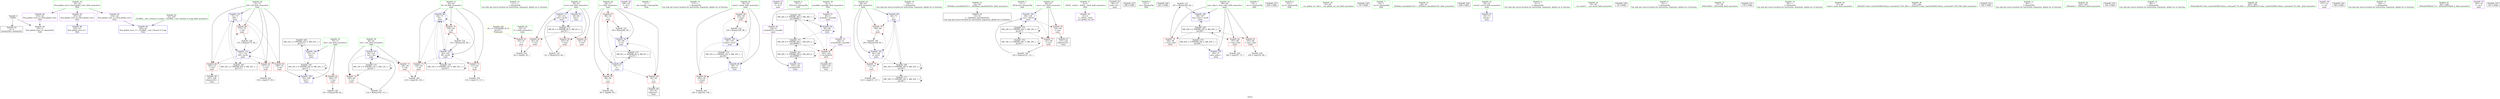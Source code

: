 digraph "SVFG" {
	label="SVFG";

	Node0x563228005c20 [shape=record,color=grey,label="{NodeID: 0\nNullPtr}"];
	Node0x563228005c20 -> Node0x563228023250[style=solid];
	Node0x563228005c20 -> Node0x5632280269f0[style=solid];
	Node0x563228034a40 [shape=record,color=black,label="{NodeID: 180\nMR_22V_2 = PHI(MR_22V_4, MR_22V_1, )\npts\{71 \}\n}"];
	Node0x563228034a40 -> Node0x563228027f50[style=dashed];
	Node0x563228023790 [shape=record,color=blue,label="{NodeID: 97\n60\<--110\nrow\<--dec\nmain\n}"];
	Node0x563228023790 -> Node0x563228025950[style=dashed];
	Node0x563228023790 -> Node0x563228025a20[style=dashed];
	Node0x563228023790 -> Node0x563228023790[style=dashed];
	Node0x563228023790 -> Node0x563228033140[style=dashed];
	Node0x5632280076b0 [shape=record,color=green,label="{NodeID: 14\n111\<--1\n\<--dummyObj\nCan only get source location for instruction, argument, global var or function.}"];
	Node0x563228028360 [shape=record,color=blue,label="{NodeID: 111\n54\<--211\ntest\<--inc56\nmain\n}"];
	Node0x563228028360 -> Node0x563228032240[style=dashed];
	Node0x5632280070a0 [shape=record,color=green,label="{NodeID: 28\n56\<--57\ni\<--i_field_insensitive\nmain\n}"];
	Node0x5632280070a0 -> Node0x563228025540[style=solid];
	Node0x5632280070a0 -> Node0x563228025610[style=solid];
	Node0x5632280070a0 -> Node0x5632280256e0[style=solid];
	Node0x5632280070a0 -> Node0x563228026c90[style=solid];
	Node0x5632280070a0 -> Node0x563228026e30[style=solid];
	Node0x563228023150 [shape=record,color=green,label="{NodeID: 42\n22\<--229\n_GLOBAL__sub_I_Krazul_0_0.cpp\<--_GLOBAL__sub_I_Krazul_0_0.cpp_field_insensitive\n}"];
	Node0x563228023150 -> Node0x5632280268f0[style=solid];
	Node0x563228024d60 [shape=record,color=purple,label="{NodeID: 56\n190\<--16\n\<--.str.2\nmain\n}"];
	Node0x56322802ae00 [shape=record,color=grey,label="{NodeID: 153\n211 = Binary(210, 80, )\n}"];
	Node0x56322802ae00 -> Node0x563228028360[style=solid];
	Node0x563228025950 [shape=record,color=red,label="{NodeID: 70\n109\<--60\n\<--row\nmain\n}"];
	Node0x563228025950 -> Node0x563228024590[style=solid];
	Node0x5632280264b0 [shape=record,color=red,label="{NodeID: 84\n160\<--72\n\<--i29\nmain\n}"];
	Node0x5632280264b0 -> Node0x5632280246e0[style=solid];
	Node0x563228004d30 [shape=record,color=green,label="{NodeID: 1\n7\<--1\n__dso_handle\<--dummyObj\nGlob }"];
	Node0x563228034f40 [shape=record,color=black,label="{NodeID: 181\nMR_24V_2 = PHI(MR_24V_4, MR_24V_1, )\npts\{73 \}\n}"];
	Node0x563228034f40 -> Node0x563228028020[style=dashed];
	Node0x563228023860 [shape=record,color=blue,label="{NodeID: 98\n62\<--75\ni8\<--\nmain\n}"];
	Node0x563228023860 -> Node0x563228025af0[style=dashed];
	Node0x563228023860 -> Node0x563228025bc0[style=dashed];
	Node0x563228023860 -> Node0x563228025c90[style=dashed];
	Node0x563228023860 -> Node0x563228023860[style=dashed];
	Node0x563228023860 -> Node0x563228023c70[style=dashed];
	Node0x563228023860 -> Node0x563228033640[style=dashed];
	Node0x563228007780 [shape=record,color=green,label="{NodeID: 15\n117\<--1\n\<--dummyObj\nCan only get source location for instruction, argument, global var or function.}"];
	Node0x563228022750 [shape=record,color=green,label="{NodeID: 29\n58\<--59\ntimes\<--times_field_insensitive\nmain\n}"];
	Node0x563228022750 -> Node0x5632280257b0[style=solid];
	Node0x563228022750 -> Node0x563228025880[style=solid];
	Node0x563228022750 -> Node0x5632280236c0[style=solid];
	Node0x563228022750 -> Node0x563228023d40[style=solid];
	Node0x563228023250 [shape=record,color=black,label="{NodeID: 43\n2\<--3\ndummyVal\<--dummyVal\n}"];
	Node0x563228024e30 [shape=record,color=purple,label="{NodeID: 57\n200\<--18\n\<--.str.3\nmain\n}"];
	Node0x56322802af80 [shape=record,color=grey,label="{NodeID: 154\n145 = Binary(144, 80, )\n}"];
	Node0x56322802af80 -> Node0x563228023c70[style=solid];
	Node0x563228025a20 [shape=record,color=red,label="{NodeID: 71\n129\<--60\n\<--row\nmain\n}"];
	Node0x563228025a20 -> Node0x56322802be80[style=solid];
	Node0x563228026580 [shape=record,color=red,label="{NodeID: 85\n169\<--72\n\<--i29\nmain\n}"];
	Node0x563228026580 -> Node0x5632280281c0[style=solid];
	Node0x563228007d10 [shape=record,color=green,label="{NodeID: 2\n10\<--1\n_ZSt3cin\<--dummyObj\nGlob }"];
	Node0x563228035440 [shape=record,color=black,label="{NodeID: 182\nMR_26V_2 = PHI(MR_26V_5, MR_26V_1, )\npts\{90000 \}\n}"];
	Node0x563228035440 -> Node0x563228026720[style=dashed];
	Node0x563228035440 -> Node0x563228026d60[style=dashed];
	Node0x563228035440 -> Node0x563228031d40[style=dashed];
	Node0x563228035440 -> Node0x563228035440[style=dashed];
	Node0x563228023930 [shape=record,color=blue,label="{NodeID: 99\n64\<--75\nj\<--\nmain\n}"];
	Node0x563228023930 -> Node0x563228025d60[style=dashed];
	Node0x563228023930 -> Node0x563228025e30[style=dashed];
	Node0x563228023930 -> Node0x563228023ba0[style=dashed];
	Node0x563228023930 -> Node0x563228031340[style=dashed];
	Node0x5632280081d0 [shape=record,color=green,label="{NodeID: 16\n136\<--1\n\<--dummyObj\nCan only get source location for instruction, argument, global var or function.}"];
	Node0x5632280227e0 [shape=record,color=green,label="{NodeID: 30\n60\<--61\nrow\<--row_field_insensitive\nmain\n}"];
	Node0x5632280227e0 -> Node0x563228025950[style=solid];
	Node0x5632280227e0 -> Node0x563228025a20[style=solid];
	Node0x5632280227e0 -> Node0x563228023790[style=solid];
	Node0x563228023350 [shape=record,color=black,label="{NodeID: 44\n33\<--34\n\<--_ZNSt8ios_base4InitD1Ev\nCan only get source location for instruction, argument, global var or function.}"];
	Node0x563228024f00 [shape=record,color=purple,label="{NodeID: 58\n233\<--20\nllvm.global_ctors_0\<--llvm.global_ctors\nGlob }"];
	Node0x563228024f00 -> Node0x5632280267f0[style=solid];
	Node0x56322802b100 [shape=record,color=grey,label="{NodeID: 155\n99 = Binary(98, 80, )\n}"];
	Node0x56322802b100 -> Node0x563228026e30[style=solid];
	Node0x563228025af0 [shape=record,color=red,label="{NodeID: 72\n115\<--62\n\<--i8\nmain\n}"];
	Node0x563228025af0 -> Node0x56322802b700[style=solid];
	Node0x563228031340 [shape=record,color=black,label="{NodeID: 169\nMR_16V_4 = PHI(MR_16V_6, MR_16V_3, )\npts\{65 \}\n}"];
	Node0x563228031340 -> Node0x563228023930[style=dashed];
	Node0x563228031340 -> Node0x563228031340[style=dashed];
	Node0x563228031340 -> Node0x563228033b40[style=dashed];
	Node0x563228026650 [shape=record,color=red,label="{NodeID: 86\n173\<--72\n\<--i29\nmain\n}"];
	Node0x563228026650 -> Node0x563228024110[style=solid];
	Node0x5632280074a0 [shape=record,color=green,label="{NodeID: 3\n11\<--1\n_ZSt4cout\<--dummyObj\nGlob }"];
	Node0x563228023a00 [shape=record,color=blue,label="{NodeID: 100\n66\<--126\ncurr\<--dec16\nmain\n}"];
	Node0x563228023a00 -> Node0x563228025f00[style=dashed];
	Node0x563228023a00 -> Node0x563228025fd0[style=dashed];
	Node0x563228023a00 -> Node0x563228023a00[style=dashed];
	Node0x563228023a00 -> Node0x563228031840[style=dashed];
	Node0x5632280082a0 [shape=record,color=green,label="{NodeID: 17\n4\<--6\n_ZStL8__ioinit\<--_ZStL8__ioinit_field_insensitive\nGlob }"];
	Node0x5632280082a0 -> Node0x563228024880[style=solid];
	Node0x563228022870 [shape=record,color=green,label="{NodeID: 31\n62\<--63\ni8\<--i8_field_insensitive\nmain\n}"];
	Node0x563228022870 -> Node0x563228025af0[style=solid];
	Node0x563228022870 -> Node0x563228025bc0[style=solid];
	Node0x563228022870 -> Node0x563228025c90[style=solid];
	Node0x563228022870 -> Node0x563228023860[style=solid];
	Node0x563228022870 -> Node0x563228023c70[style=solid];
	Node0x563228023450 [shape=record,color=black,label="{NodeID: 45\n49\<--75\nmain_ret\<--\nmain\n}"];
	Node0x563227e1b6e0 [shape=record,color=black,label="{NodeID: 225\n198 = PHI()\n}"];
	Node0x563228025000 [shape=record,color=purple,label="{NodeID: 59\n234\<--20\nllvm.global_ctors_1\<--llvm.global_ctors\nGlob }"];
	Node0x563228025000 -> Node0x5632280268f0[style=solid];
	Node0x56322802b280 [shape=record,color=grey,label="{NodeID: 156\n126 = Binary(125, 111, )\n}"];
	Node0x56322802b280 -> Node0x563228023a00[style=solid];
	Node0x563228025bc0 [shape=record,color=red,label="{NodeID: 73\n128\<--62\n\<--i8\nmain\n}"];
	Node0x563228025bc0 -> Node0x56322802be80[style=solid];
	Node0x563228031840 [shape=record,color=black,label="{NodeID: 170\nMR_18V_4 = PHI(MR_18V_5, MR_18V_3, )\npts\{67 \}\n}"];
	Node0x563228031840 -> Node0x563228025f00[style=dashed];
	Node0x563228031840 -> Node0x563228023a00[style=dashed];
	Node0x563228031840 -> Node0x563228031840[style=dashed];
	Node0x563228031840 -> Node0x563228034040[style=dashed];
	Node0x563228026720 [shape=record,color=red,label="{NodeID: 87\n163\<--162\n\<--arrayidx34\nmain\n}"];
	Node0x563228026720 -> Node0x5632280247b0[style=solid];
	Node0x563228007530 [shape=record,color=green,label="{NodeID: 4\n12\<--1\n.str\<--dummyObj\nGlob }"];
	Node0x563228023ad0 [shape=record,color=blue,label="{NodeID: 101\n134\<--136\narrayidx19\<--\nmain\n}"];
	Node0x563228023ad0 -> Node0x563228036d40[style=dashed];
	Node0x563228008370 [shape=record,color=green,label="{NodeID: 18\n8\<--9\npossible\<--possible_field_insensitive\nGlob }"];
	Node0x563228008370 -> Node0x563228024950[style=solid];
	Node0x563228008370 -> Node0x563228024a20[style=solid];
	Node0x563228008370 -> Node0x563228024af0[style=solid];
	Node0x563228022900 [shape=record,color=green,label="{NodeID: 32\n64\<--65\nj\<--j_field_insensitive\nmain\n}"];
	Node0x563228022900 -> Node0x563228025d60[style=solid];
	Node0x563228022900 -> Node0x563228025e30[style=solid];
	Node0x563228022900 -> Node0x563228023930[style=solid];
	Node0x563228022900 -> Node0x563228023ba0[style=solid];
	Node0x563228023520 [shape=record,color=black,label="{NodeID: 46\n93\<--92\nidxprom\<--\nmain\n}"];
	Node0x5632280478b0 [shape=record,color=black,label="{NodeID: 226\n201 = PHI()\n}"];
	Node0x563228025100 [shape=record,color=purple,label="{NodeID: 60\n235\<--20\nllvm.global_ctors_2\<--llvm.global_ctors\nGlob }"];
	Node0x563228025100 -> Node0x5632280269f0[style=solid];
	Node0x56322802b400 [shape=record,color=grey,label="{NodeID: 157\n167 = Binary(166, 80, )\n}"];
	Node0x56322802b400 -> Node0x5632280280f0[style=solid];
	Node0x563228025c90 [shape=record,color=red,label="{NodeID: 74\n144\<--62\n\<--i8\nmain\n}"];
	Node0x563228025c90 -> Node0x56322802af80[style=solid];
	Node0x563228031d40 [shape=record,color=black,label="{NodeID: 171\nMR_26V_6 = PHI(MR_26V_7, MR_26V_5, )\npts\{90000 \}\n}"];
	Node0x563228031d40 -> Node0x563228026720[style=dashed];
	Node0x563228031d40 -> Node0x563228031d40[style=dashed];
	Node0x563228031d40 -> Node0x563228035440[style=dashed];
	Node0x563228031d40 -> Node0x563228036d40[style=dashed];
	Node0x5632280267f0 [shape=record,color=blue,label="{NodeID: 88\n233\<--21\nllvm.global_ctors_0\<--\nGlob }"];
	Node0x563228005dc0 [shape=record,color=green,label="{NodeID: 5\n14\<--1\n.str.1\<--dummyObj\nGlob }"];
	Node0x563228023ba0 [shape=record,color=blue,label="{NodeID: 102\n64\<--140\nj\<--inc21\nmain\n}"];
	Node0x563228023ba0 -> Node0x563228025d60[style=dashed];
	Node0x563228023ba0 -> Node0x563228025e30[style=dashed];
	Node0x563228023ba0 -> Node0x563228023ba0[style=dashed];
	Node0x563228023ba0 -> Node0x563228031340[style=dashed];
	Node0x563228008440 [shape=record,color=green,label="{NodeID: 19\n20\<--24\nllvm.global_ctors\<--llvm.global_ctors_field_insensitive\nGlob }"];
	Node0x563228008440 -> Node0x563228024f00[style=solid];
	Node0x563228008440 -> Node0x563228025000[style=solid];
	Node0x563228008440 -> Node0x563228025100[style=solid];
	Node0x5632280229d0 [shape=record,color=green,label="{NodeID: 33\n66\<--67\ncurr\<--curr_field_insensitive\nmain\n}"];
	Node0x5632280229d0 -> Node0x563228025f00[style=solid];
	Node0x5632280229d0 -> Node0x563228025fd0[style=solid];
	Node0x5632280229d0 -> Node0x563228023a00[style=solid];
	Node0x5632280235f0 [shape=record,color=black,label="{NodeID: 47\n133\<--132\nidxprom18\<--\nmain\n}"];
	Node0x5632280479b0 [shape=record,color=black,label="{NodeID: 227\n204 = PHI()\n}"];
	Node0x563228025200 [shape=record,color=red,label="{NodeID: 61\n83\<--52\n\<--t\nmain\n}"];
	Node0x563228025200 -> Node0x56322802ba00[style=solid];
	Node0x56322802b580 [shape=record,color=grey,label="{NodeID: 158\n194 = cmp(193, 80, )\n}"];
	Node0x563228025d60 [shape=record,color=red,label="{NodeID: 75\n121\<--64\n\<--j\nmain\n}"];
	Node0x563228025d60 -> Node0x56322802c180[style=solid];
	Node0x563228032240 [shape=record,color=black,label="{NodeID: 172\nMR_6V_3 = PHI(MR_6V_4, MR_6V_2, )\npts\{55 \}\n}"];
	Node0x563228032240 -> Node0x5632280252d0[style=dashed];
	Node0x563228032240 -> Node0x5632280253a0[style=dashed];
	Node0x563228032240 -> Node0x563228025470[style=dashed];
	Node0x563228032240 -> Node0x563228028360[style=dashed];
	Node0x5632280268f0 [shape=record,color=blue,label="{NodeID: 89\n234\<--22\nllvm.global_ctors_1\<--_GLOBAL__sub_I_Krazul_0_0.cpp\nGlob }"];
	Node0x563228005e50 [shape=record,color=green,label="{NodeID: 6\n16\<--1\n.str.2\<--dummyObj\nGlob }"];
	Node0x563228023c70 [shape=record,color=blue,label="{NodeID: 103\n62\<--145\ni8\<--inc24\nmain\n}"];
	Node0x563228023c70 -> Node0x563228025af0[style=dashed];
	Node0x563228023c70 -> Node0x563228025bc0[style=dashed];
	Node0x563228023c70 -> Node0x563228025c90[style=dashed];
	Node0x563228023c70 -> Node0x563228023860[style=dashed];
	Node0x563228023c70 -> Node0x563228023c70[style=dashed];
	Node0x563228023c70 -> Node0x563228033640[style=dashed];
	Node0x563228006a20 [shape=record,color=green,label="{NodeID: 20\n25\<--26\n__cxx_global_var_init\<--__cxx_global_var_init_field_insensitive\n}"];
	Node0x56322803c880 [shape=record,color=yellow,style=double,label="{NodeID: 200\n4V_1 = ENCHI(MR_4V_0)\npts\{53 \}\nFun[main]}"];
	Node0x56322803c880 -> Node0x563228025200[style=dashed];
	Node0x563228022aa0 [shape=record,color=green,label="{NodeID: 34\n68\<--69\nnum_solns\<--num_solns_field_insensitive\nmain\n}"];
	Node0x563228022aa0 -> Node0x5632280260a0[style=solid];
	Node0x563228022aa0 -> Node0x563228026170[style=solid];
	Node0x563228022aa0 -> Node0x563228026240[style=solid];
	Node0x563228022aa0 -> Node0x563228023e10[style=solid];
	Node0x563228022aa0 -> Node0x5632280280f0[style=solid];
	Node0x5632280246e0 [shape=record,color=black,label="{NodeID: 48\n161\<--160\nidxprom33\<--\nmain\n}"];
	Node0x563228048980 [shape=record,color=black,label="{NodeID: 228\n76 = PHI()\n}"];
	Node0x5632280252d0 [shape=record,color=red,label="{NodeID: 62\n82\<--54\n\<--test\nmain\n}"];
	Node0x5632280252d0 -> Node0x56322802ba00[style=solid];
	Node0x56322802b700 [shape=record,color=grey,label="{NodeID: 159\n116 = cmp(115, 117, )\n}"];
	Node0x563228025e30 [shape=record,color=red,label="{NodeID: 76\n139\<--64\n\<--j\nmain\n}"];
	Node0x563228025e30 -> Node0x563228024290[style=solid];
	Node0x563228032740 [shape=record,color=black,label="{NodeID: 173\nMR_8V_2 = PHI(MR_8V_4, MR_8V_1, )\npts\{57 \}\n}"];
	Node0x563228032740 -> Node0x563228026c90[style=dashed];
	Node0x5632280269f0 [shape=record,color=blue, style = dotted,label="{NodeID: 90\n235\<--3\nllvm.global_ctors_2\<--dummyVal\nGlob }"];
	Node0x563228005ee0 [shape=record,color=green,label="{NodeID: 7\n18\<--1\n.str.3\<--dummyObj\nGlob }"];
	Node0x563228036d40 [shape=record,color=black,label="{NodeID: 187\nMR_26V_7 = PHI(MR_26V_9, MR_26V_6, )\npts\{90000 \}\n}"];
	Node0x563228036d40 -> Node0x563228023ad0[style=dashed];
	Node0x563228036d40 -> Node0x563228031d40[style=dashed];
	Node0x563228036d40 -> Node0x563228036d40[style=dashed];
	Node0x563228023d40 [shape=record,color=blue,label="{NodeID: 104\n58\<--150\ntimes\<--inc27\nmain\n}"];
	Node0x563228023d40 -> Node0x5632280257b0[style=dashed];
	Node0x563228023d40 -> Node0x563228025880[style=dashed];
	Node0x563228023d40 -> Node0x563228023d40[style=dashed];
	Node0x563228023d40 -> Node0x563228032c40[style=dashed];
	Node0x563228006af0 [shape=record,color=green,label="{NodeID: 21\n29\<--30\n_ZNSt8ios_base4InitC1Ev\<--_ZNSt8ios_base4InitC1Ev_field_insensitive\n}"];
	Node0x563228022b70 [shape=record,color=green,label="{NodeID: 35\n70\<--71\nlast\<--last_field_insensitive\nmain\n}"];
	Node0x563228022b70 -> Node0x563228026310[style=solid];
	Node0x563228022b70 -> Node0x563228027f50[style=solid];
	Node0x563228022b70 -> Node0x5632280281c0[style=solid];
	Node0x5632280247b0 [shape=record,color=black,label="{NodeID: 49\n164\<--163\ntobool\<--\nmain\n}"];
	Node0x563228048a80 [shape=record,color=black,label="{NodeID: 229\n108 = PHI()\n}"];
	Node0x5632280253a0 [shape=record,color=red,label="{NodeID: 63\n181\<--54\n\<--test\nmain\n}"];
	Node0x56322802b880 [shape=record,color=grey,label="{NodeID: 160\n105 = cmp(104, 106, )\n}"];
	Node0x563228025f00 [shape=record,color=red,label="{NodeID: 77\n125\<--66\n\<--curr\nmain\n}"];
	Node0x563228025f00 -> Node0x56322802b280[style=solid];
	Node0x563228032c40 [shape=record,color=black,label="{NodeID: 174\nMR_10V_2 = PHI(MR_10V_4, MR_10V_1, )\npts\{59 \}\n}"];
	Node0x563228032c40 -> Node0x5632280236c0[style=dashed];
	Node0x563228026af0 [shape=record,color=blue,label="{NodeID: 91\n50\<--75\nretval\<--\nmain\n}"];
	Node0x563228005f70 [shape=record,color=green,label="{NodeID: 8\n21\<--1\n\<--dummyObj\nCan only get source location for instruction, argument, global var or function.}"];
	Node0x563228023e10 [shape=record,color=blue,label="{NodeID: 105\n68\<--75\nnum_solns\<--\nmain\n}"];
	Node0x563228023e10 -> Node0x563228037c40[style=dashed];
	Node0x563228006bc0 [shape=record,color=green,label="{NodeID: 22\n35\<--36\n__cxa_atexit\<--__cxa_atexit_field_insensitive\n}"];
	Node0x563228022c40 [shape=record,color=green,label="{NodeID: 36\n72\<--73\ni29\<--i29_field_insensitive\nmain\n}"];
	Node0x563228022c40 -> Node0x5632280263e0[style=solid];
	Node0x563228022c40 -> Node0x5632280264b0[style=solid];
	Node0x563228022c40 -> Node0x563228026580[style=solid];
	Node0x563228022c40 -> Node0x563228026650[style=solid];
	Node0x563228022c40 -> Node0x563228028020[style=solid];
	Node0x563228022c40 -> Node0x563228028290[style=solid];
	Node0x563228024880 [shape=record,color=purple,label="{NodeID: 50\n31\<--4\n\<--_ZStL8__ioinit\n__cxx_global_var_init\n}"];
	Node0x563228048b80 [shape=record,color=black,label="{NodeID: 230\n32 = PHI()\n}"];
	Node0x563228025470 [shape=record,color=red,label="{NodeID: 64\n210\<--54\n\<--test\nmain\n}"];
	Node0x563228025470 -> Node0x56322802ae00[style=solid];
	Node0x56322802ba00 [shape=record,color=grey,label="{NodeID: 161\n84 = cmp(82, 83, )\n}"];
	Node0x563228025fd0 [shape=record,color=red,label="{NodeID: 78\n132\<--66\n\<--curr\nmain\n}"];
	Node0x563228025fd0 -> Node0x5632280235f0[style=solid];
	Node0x563228033140 [shape=record,color=black,label="{NodeID: 175\nMR_12V_2 = PHI(MR_12V_3, MR_12V_1, )\npts\{61 \}\n}"];
	Node0x563228033140 -> Node0x563228025950[style=dashed];
	Node0x563228033140 -> Node0x563228023790[style=dashed];
	Node0x563228033140 -> Node0x563228033140[style=dashed];
	Node0x563228026bc0 [shape=record,color=blue,label="{NodeID: 92\n54\<--80\ntest\<--\nmain\n}"];
	Node0x563228026bc0 -> Node0x563228032240[style=dashed];
	Node0x5632280060a0 [shape=record,color=green,label="{NodeID: 9\n75\<--1\n\<--dummyObj\nCan only get source location for instruction, argument, global var or function.}"];
	Node0x563228027f50 [shape=record,color=blue,label="{NodeID: 106\n70\<--111\nlast\<--\nmain\n}"];
	Node0x563228027f50 -> Node0x563228038140[style=dashed];
	Node0x563228006c90 [shape=record,color=green,label="{NodeID: 23\n34\<--40\n_ZNSt8ios_base4InitD1Ev\<--_ZNSt8ios_base4InitD1Ev_field_insensitive\n}"];
	Node0x563228006c90 -> Node0x563228023350[style=solid];
	Node0x563228022d10 [shape=record,color=green,label="{NodeID: 37\n77\<--78\n_ZNSirsERi\<--_ZNSirsERi_field_insensitive\n}"];
	Node0x563228024950 [shape=record,color=purple,label="{NodeID: 51\n94\<--8\narrayidx\<--possible\nmain\n}"];
	Node0x563228024950 -> Node0x563228026d60[style=solid];
	Node0x563228048c80 [shape=record,color=black,label="{NodeID: 231\n178 = PHI()\n}"];
	Node0x563228024110 [shape=record,color=grey,label="{NodeID: 148\n174 = Binary(173, 80, )\n}"];
	Node0x563228024110 -> Node0x563228028290[style=solid];
	Node0x563228025540 [shape=record,color=red,label="{NodeID: 65\n88\<--56\n\<--i\nmain\n}"];
	Node0x563228025540 -> Node0x56322802bd00[style=solid];
	Node0x56322802bb80 [shape=record,color=grey,label="{NodeID: 162\n158 = cmp(157, 90, )\n}"];
	Node0x5632280260a0 [shape=record,color=red,label="{NodeID: 79\n166\<--68\n\<--num_solns\nmain\n}"];
	Node0x5632280260a0 -> Node0x56322802b400[style=solid];
	Node0x563228033640 [shape=record,color=black,label="{NodeID: 176\nMR_14V_2 = PHI(MR_14V_3, MR_14V_1, )\npts\{63 \}\n}"];
	Node0x563228033640 -> Node0x563228023860[style=dashed];
	Node0x563228033640 -> Node0x563228033640[style=dashed];
	Node0x563228026c90 [shape=record,color=blue,label="{NodeID: 93\n56\<--75\ni\<--\nmain\n}"];
	Node0x563228026c90 -> Node0x563228025540[style=dashed];
	Node0x563228026c90 -> Node0x563228025610[style=dashed];
	Node0x563228026c90 -> Node0x5632280256e0[style=dashed];
	Node0x563228026c90 -> Node0x563228026e30[style=dashed];
	Node0x563228026c90 -> Node0x563228032740[style=dashed];
	Node0x563228006130 [shape=record,color=green,label="{NodeID: 10\n80\<--1\n\<--dummyObj\nCan only get source location for instruction, argument, global var or function.}"];
	Node0x563228037c40 [shape=record,color=black,label="{NodeID: 190\nMR_20V_4 = PHI(MR_20V_6, MR_20V_3, )\npts\{69 \}\n}"];
	Node0x563228037c40 -> Node0x5632280260a0[style=dashed];
	Node0x563228037c40 -> Node0x563228026170[style=dashed];
	Node0x563228037c40 -> Node0x563228026240[style=dashed];
	Node0x563228037c40 -> Node0x5632280280f0[style=dashed];
	Node0x563228037c40 -> Node0x563228034540[style=dashed];
	Node0x563228037c40 -> Node0x563228037c40[style=dashed];
	Node0x563228028020 [shape=record,color=blue,label="{NodeID: 107\n72\<--75\ni29\<--\nmain\n}"];
	Node0x563228028020 -> Node0x5632280263e0[style=dashed];
	Node0x563228028020 -> Node0x5632280264b0[style=dashed];
	Node0x563228028020 -> Node0x563228026580[style=dashed];
	Node0x563228028020 -> Node0x563228026650[style=dashed];
	Node0x563228028020 -> Node0x563228028290[style=dashed];
	Node0x563228028020 -> Node0x563228034f40[style=dashed];
	Node0x563228006d60 [shape=record,color=green,label="{NodeID: 24\n47\<--48\nmain\<--main_field_insensitive\n}"];
	Node0x563228022de0 [shape=record,color=green,label="{NodeID: 38\n179\<--180\n_ZStlsISt11char_traitsIcEERSt13basic_ostreamIcT_ES5_PKc\<--_ZStlsISt11char_traitsIcEERSt13basic_ostreamIcT_ES5_PKc_field_insensitive\n}"];
	Node0x563228024a20 [shape=record,color=purple,label="{NodeID: 52\n134\<--8\narrayidx19\<--possible\nmain\n}"];
	Node0x563228024a20 -> Node0x563228023ad0[style=solid];
	Node0x563228048de0 [shape=record,color=black,label="{NodeID: 232\n182 = PHI()\n}"];
	Node0x563228024290 [shape=record,color=grey,label="{NodeID: 149\n140 = Binary(139, 80, )\n}"];
	Node0x563228024290 -> Node0x563228023ba0[style=solid];
	Node0x563228025610 [shape=record,color=red,label="{NodeID: 66\n92\<--56\n\<--i\nmain\n}"];
	Node0x563228025610 -> Node0x563228023520[style=solid];
	Node0x56322802bd00 [shape=record,color=grey,label="{NodeID: 163\n89 = cmp(88, 90, )\n}"];
	Node0x563228026170 [shape=record,color=red,label="{NodeID: 80\n187\<--68\n\<--num_solns\nmain\n}"];
	Node0x563228026170 -> Node0x56322802c000[style=solid];
	Node0x563228033b40 [shape=record,color=black,label="{NodeID: 177\nMR_16V_2 = PHI(MR_16V_3, MR_16V_1, )\npts\{65 \}\n}"];
	Node0x563228033b40 -> Node0x563228031340[style=dashed];
	Node0x563228033b40 -> Node0x563228033b40[style=dashed];
	Node0x563228026d60 [shape=record,color=blue,label="{NodeID: 94\n94\<--96\narrayidx\<--\nmain\n}"];
	Node0x563228026d60 -> Node0x563228026720[style=dashed];
	Node0x563228026d60 -> Node0x563228026d60[style=dashed];
	Node0x563228026d60 -> Node0x563228031d40[style=dashed];
	Node0x563228026d60 -> Node0x563228035440[style=dashed];
	Node0x5632280061c0 [shape=record,color=green,label="{NodeID: 11\n90\<--1\n\<--dummyObj\nCan only get source location for instruction, argument, global var or function.}"];
	Node0x563228038140 [shape=record,color=black,label="{NodeID: 191\nMR_22V_4 = PHI(MR_22V_6, MR_22V_3, )\npts\{71 \}\n}"];
	Node0x563228038140 -> Node0x563228026310[style=dashed];
	Node0x563228038140 -> Node0x5632280281c0[style=dashed];
	Node0x563228038140 -> Node0x563228034a40[style=dashed];
	Node0x563228038140 -> Node0x563228038140[style=dashed];
	Node0x5632280280f0 [shape=record,color=blue,label="{NodeID: 108\n68\<--167\nnum_solns\<--inc36\nmain\n}"];
	Node0x5632280280f0 -> Node0x563228037c40[style=dashed];
	Node0x563228006e30 [shape=record,color=green,label="{NodeID: 25\n50\<--51\nretval\<--retval_field_insensitive\nmain\n}"];
	Node0x563228006e30 -> Node0x563228026af0[style=solid];
	Node0x563228022eb0 [shape=record,color=green,label="{NodeID: 39\n183\<--184\n_ZNSolsEi\<--_ZNSolsEi_field_insensitive\n}"];
	Node0x563228024af0 [shape=record,color=purple,label="{NodeID: 53\n162\<--8\narrayidx34\<--possible\nmain\n}"];
	Node0x563228024af0 -> Node0x563228026720[style=solid];
	Node0x563228048ee0 [shape=record,color=black,label="{NodeID: 233\n124 = PHI()\n}"];
	Node0x563228024410 [shape=record,color=grey,label="{NodeID: 150\n197 = Binary(196, 80, )\n}"];
	Node0x5632280256e0 [shape=record,color=red,label="{NodeID: 67\n98\<--56\n\<--i\nmain\n}"];
	Node0x5632280256e0 -> Node0x56322802b100[style=solid];
	Node0x56322802be80 [shape=record,color=grey,label="{NodeID: 164\n130 = cmp(128, 129, )\n}"];
	Node0x563228026240 [shape=record,color=red,label="{NodeID: 81\n193\<--68\n\<--num_solns\nmain\n}"];
	Node0x563228026240 -> Node0x56322802b580[style=solid];
	Node0x563228034040 [shape=record,color=black,label="{NodeID: 178\nMR_18V_2 = PHI(MR_18V_3, MR_18V_1, )\npts\{67 \}\n}"];
	Node0x563228034040 -> Node0x563228031840[style=dashed];
	Node0x563228034040 -> Node0x563228034040[style=dashed];
	Node0x563228026e30 [shape=record,color=blue,label="{NodeID: 95\n56\<--99\ni\<--inc\nmain\n}"];
	Node0x563228026e30 -> Node0x563228025540[style=dashed];
	Node0x563228026e30 -> Node0x563228025610[style=dashed];
	Node0x563228026e30 -> Node0x5632280256e0[style=dashed];
	Node0x563228026e30 -> Node0x563228026e30[style=dashed];
	Node0x563228026e30 -> Node0x563228032740[style=dashed];
	Node0x563228006290 [shape=record,color=green,label="{NodeID: 12\n96\<--1\n\<--dummyObj\nCan only get source location for instruction, argument, global var or function.}"];
	Node0x5632280281c0 [shape=record,color=blue,label="{NodeID: 109\n70\<--169\nlast\<--\nmain\n}"];
	Node0x5632280281c0 -> Node0x563228038140[style=dashed];
	Node0x563228006f00 [shape=record,color=green,label="{NodeID: 26\n52\<--53\nt\<--t_field_insensitive\nmain\n}"];
	Node0x563228006f00 -> Node0x563228025200[style=solid];
	Node0x563228022f80 [shape=record,color=green,label="{NodeID: 40\n205\<--206\n_ZSt4endlIcSt11char_traitsIcEERSt13basic_ostreamIT_T0_ES6_\<--_ZSt4endlIcSt11char_traitsIcEERSt13basic_ostreamIT_T0_ES6__field_insensitive\n}"];
	Node0x563228024bc0 [shape=record,color=purple,label="{NodeID: 54\n177\<--12\n\<--.str\nmain\n}"];
	Node0x563228048fb0 [shape=record,color=black,label="{NodeID: 234\n186 = PHI()\n}"];
	Node0x563228024590 [shape=record,color=grey,label="{NodeID: 151\n110 = Binary(109, 111, )\n}"];
	Node0x563228024590 -> Node0x563228023790[style=solid];
	Node0x5632280257b0 [shape=record,color=red,label="{NodeID: 68\n104\<--58\n\<--times\nmain\n}"];
	Node0x5632280257b0 -> Node0x56322802b880[style=solid];
	Node0x56322802c000 [shape=record,color=grey,label="{NodeID: 165\n188 = cmp(187, 75, )\n}"];
	Node0x563228026310 [shape=record,color=red,label="{NodeID: 82\n196\<--70\n\<--last\nmain\n}"];
	Node0x563228026310 -> Node0x563228024410[style=solid];
	Node0x563228034540 [shape=record,color=black,label="{NodeID: 179\nMR_20V_2 = PHI(MR_20V_4, MR_20V_1, )\npts\{69 \}\n}"];
	Node0x563228034540 -> Node0x563228023e10[style=dashed];
	Node0x5632280236c0 [shape=record,color=blue,label="{NodeID: 96\n58\<--75\ntimes\<--\nmain\n}"];
	Node0x5632280236c0 -> Node0x5632280257b0[style=dashed];
	Node0x5632280236c0 -> Node0x563228025880[style=dashed];
	Node0x5632280236c0 -> Node0x563228023d40[style=dashed];
	Node0x5632280236c0 -> Node0x563228032c40[style=dashed];
	Node0x5632280075e0 [shape=record,color=green,label="{NodeID: 13\n106\<--1\n\<--dummyObj\nCan only get source location for instruction, argument, global var or function.}"];
	Node0x563228028290 [shape=record,color=blue,label="{NodeID: 110\n72\<--174\ni29\<--inc39\nmain\n}"];
	Node0x563228028290 -> Node0x5632280263e0[style=dashed];
	Node0x563228028290 -> Node0x5632280264b0[style=dashed];
	Node0x563228028290 -> Node0x563228026580[style=dashed];
	Node0x563228028290 -> Node0x563228026650[style=dashed];
	Node0x563228028290 -> Node0x563228028290[style=dashed];
	Node0x563228028290 -> Node0x563228034f40[style=dashed];
	Node0x563228006fd0 [shape=record,color=green,label="{NodeID: 27\n54\<--55\ntest\<--test_field_insensitive\nmain\n}"];
	Node0x563228006fd0 -> Node0x5632280252d0[style=solid];
	Node0x563228006fd0 -> Node0x5632280253a0[style=solid];
	Node0x563228006fd0 -> Node0x563228025470[style=solid];
	Node0x563228006fd0 -> Node0x563228026bc0[style=solid];
	Node0x563228006fd0 -> Node0x563228028360[style=solid];
	Node0x563228023050 [shape=record,color=green,label="{NodeID: 41\n207\<--208\n_ZNSolsEPFRSoS_E\<--_ZNSolsEPFRSoS_E_field_insensitive\n}"];
	Node0x563228024c90 [shape=record,color=purple,label="{NodeID: 55\n185\<--14\n\<--.str.1\nmain\n}"];
	Node0x563228049080 [shape=record,color=black,label="{NodeID: 235\n191 = PHI()\n}"];
	Node0x56322802ac80 [shape=record,color=grey,label="{NodeID: 152\n150 = Binary(149, 80, )\n}"];
	Node0x56322802ac80 -> Node0x563228023d40[style=solid];
	Node0x563228025880 [shape=record,color=red,label="{NodeID: 69\n149\<--58\n\<--times\nmain\n}"];
	Node0x563228025880 -> Node0x56322802ac80[style=solid];
	Node0x56322802c180 [shape=record,color=grey,label="{NodeID: 166\n122 = cmp(121, 117, )\n}"];
	Node0x5632280263e0 [shape=record,color=red,label="{NodeID: 83\n157\<--72\n\<--i29\nmain\n}"];
	Node0x5632280263e0 -> Node0x56322802bb80[style=solid];
}

